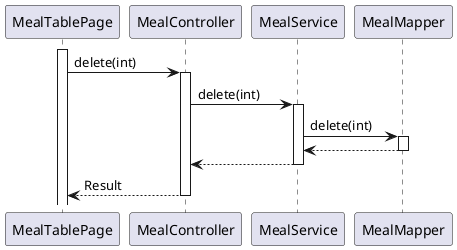 @startuml
activate MealTablePage
MealTablePage -> MealController: delete(int)
activate MealController

MealController -> MealService: delete(int)
activate MealService

MealService -> MealMapper: delete(int)
activate MealMapper

MealMapper --> MealService:
deactivate MealMapper

MealService --> MealController:
deactivate MealService

MealController --> MealTablePage: Result
deactivate MealController
@enduml